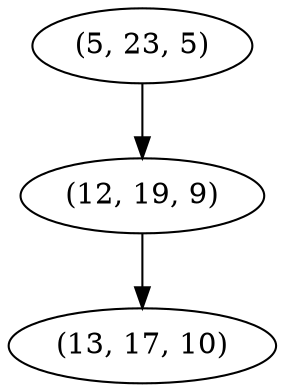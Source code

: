 digraph tree {
    "(5, 23, 5)";
    "(12, 19, 9)";
    "(13, 17, 10)";
    "(5, 23, 5)" -> "(12, 19, 9)";
    "(12, 19, 9)" -> "(13, 17, 10)";
}
